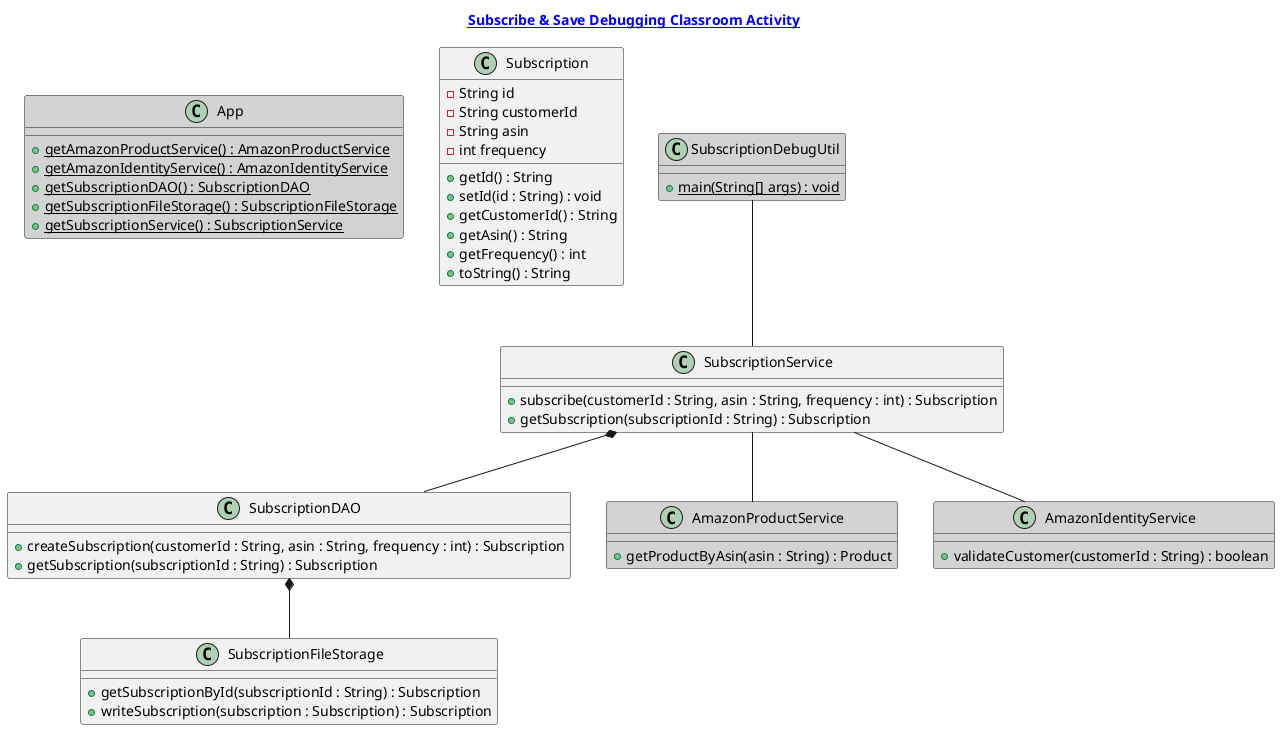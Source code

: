 @startuml
title [[https://tiny.amazon.com/znd46g3n/DebuggingSNS Subscribe & Save Debugging Classroom Activity]]
class App #lightgrey {
    + {static} getAmazonProductService() : AmazonProductService
    + {static} getAmazonIdentityService() : AmazonIdentityService
    + {static} getSubscriptionDAO() : SubscriptionDAO
    + {static} getSubscriptionFileStorage() : SubscriptionFileStorage
    + {static} getSubscriptionService() : SubscriptionService
}

class Subscription {
    -String id
    -String customerId
    -String asin
    -int frequency
    +getId() : String
    +setId(id : String) : void
    +getCustomerId() : String
    +getAsin() : String
    +getFrequency() : int
    +toString() : String
}

class SubscriptionDebugUtil #lightgrey {
    +{static}main(String[] args) : void
}

class SubscriptionService {
    +subscribe(customerId : String, asin : String, frequency : int) : Subscription
    +getSubscription(subscriptionId : String) : Subscription
}

class SubscriptionDAO {
    +createSubscription(customerId : String, asin : String, frequency : int) : Subscription
    +getSubscription(subscriptionId : String) : Subscription
}

class SubscriptionFileStorage {
    +getSubscriptionById(subscriptionId : String) : Subscription
    +writeSubscription(subscription : Subscription) : Subscription
}

class AmazonProductService #lightgrey{
    +getProductByAsin(asin : String) : Product
}

class AmazonIdentityService #lightgrey{
    +validateCustomer(customerId : String) : boolean
}

'Relationships
SubscriptionDebugUtil -- SubscriptionService
SubscriptionService *-- SubscriptionDAO
SubscriptionDAO *-- SubscriptionFileStorage
SubscriptionService -- AmazonProductService
SubscriptionService -- AmazonIdentityService
@enduml
